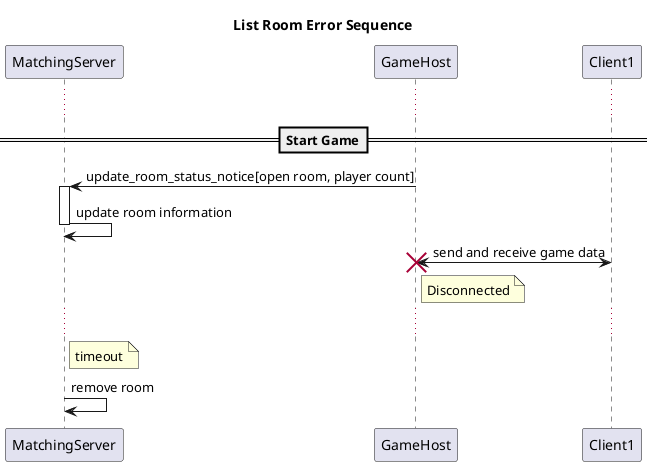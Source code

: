 @startuml

title List Room Error Sequence

participant MatchingServer
participant GameHost
participant Client1

...

==Start Game==

GameHost -> MatchingServer : update_room_status_notice[open room, player count]
activate MatchingServer
MatchingServer -> MatchingServer : update room information
deactivate MatchingServer

GameHost<->Client1 : send and receive game data
destroy GameHost

note right of GameHost: Disconnected

...

note right of MatchingServer: timeout

MatchingServer -> MatchingServer : remove room

@enduml